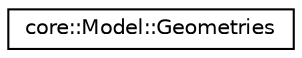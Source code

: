 digraph "Graphical Class Hierarchy"
{
 // LATEX_PDF_SIZE
  edge [fontname="Helvetica",fontsize="10",labelfontname="Helvetica",labelfontsize="10"];
  node [fontname="Helvetica",fontsize="10",shape=record];
  rankdir="LR";
  Node0 [label="core::Model::Geometries",height=0.2,width=0.4,color="black", fillcolor="white", style="filled",URL="$d1/d10/structcore_1_1Model_1_1Geometries.html",tooltip=" "];
}

